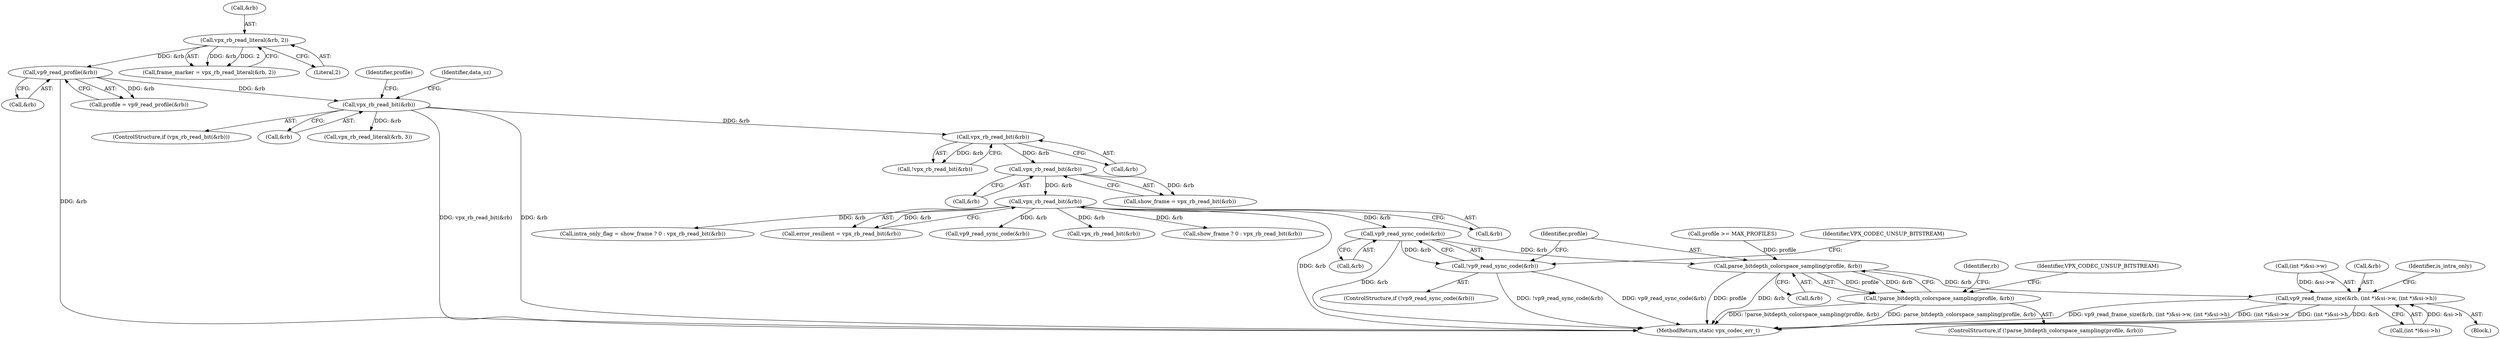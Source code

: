 digraph "0_Android_4974dcbd0289a2530df2ee2a25b5f92775df80da@API" {
"1000252" [label="(Call,vp9_read_sync_code(&rb))"];
"1000242" [label="(Call,vpx_rb_read_bit(&rb))"];
"1000237" [label="(Call,vpx_rb_read_bit(&rb))"];
"1000232" [label="(Call,vpx_rb_read_bit(&rb))"];
"1000201" [label="(Call,vpx_rb_read_bit(&rb))"];
"1000185" [label="(Call,vp9_read_profile(&rb))"];
"1000178" [label="(Call,vpx_rb_read_literal(&rb, 2))"];
"1000251" [label="(Call,!vp9_read_sync_code(&rb))"];
"1000259" [label="(Call,parse_bitdepth_colorspace_sampling(profile, &rb))"];
"1000258" [label="(Call,!parse_bitdepth_colorspace_sampling(profile, &rb))"];
"1000265" [label="(Call,vp9_read_frame_size(&rb, (int *)&si->w, (int *)&si->h))"];
"1000253" [label="(Call,&rb)"];
"1000183" [label="(Call,profile = vp9_read_profile(&rb))"];
"1000267" [label="(Identifier,rb)"];
"1000274" [label="(Call,(int *)&si->h)"];
"1000232" [label="(Call,vpx_rb_read_bit(&rb))"];
"1000264" [label="(Identifier,VPX_CODEC_UNSUP_BITSTREAM)"];
"1000200" [label="(ControlStructure,if (vpx_rb_read_bit(&rb)))"];
"1000251" [label="(Call,!vp9_read_sync_code(&rb))"];
"1000243" [label="(Call,&rb)"];
"1000265" [label="(Call,vp9_read_frame_size(&rb, (int *)&si->w, (int *)&si->h))"];
"1000202" [label="(Call,&rb)"];
"1000282" [label="(Call,intra_only_flag = show_frame ? 0 : vpx_rb_read_bit(&rb))"];
"1000208" [label="(Identifier,profile)"];
"1000268" [label="(Call,(int *)&si->w)"];
"1000235" [label="(Call,show_frame = vpx_rb_read_bit(&rb))"];
"1000266" [label="(Call,&rb)"];
"1000258" [label="(Call,!parse_bitdepth_colorspace_sampling(profile, &rb))"];
"1000201" [label="(Call,vpx_rb_read_bit(&rb))"];
"1000256" [label="(Identifier,VPX_CODEC_UNSUP_BITSTREAM)"];
"1000240" [label="(Call,error_resilient = vpx_rb_read_bit(&rb))"];
"1000237" [label="(Call,vpx_rb_read_bit(&rb))"];
"1000303" [label="(Call,vp9_read_sync_code(&rb))"];
"1000260" [label="(Identifier,profile)"];
"1000186" [label="(Call,&rb)"];
"1000185" [label="(Call,vp9_read_profile(&rb))"];
"1000176" [label="(Call,frame_marker = vpx_rb_read_literal(&rb, 2))"];
"1000215" [label="(Call,vpx_rb_read_literal(&rb, 3))"];
"1000242" [label="(Call,vpx_rb_read_bit(&rb))"];
"1000252" [label="(Call,vp9_read_sync_code(&rb))"];
"1000287" [label="(Call,vpx_rb_read_bit(&rb))"];
"1000181" [label="(Literal,2)"];
"1000284" [label="(Call,show_frame ? 0 : vpx_rb_read_bit(&rb))"];
"1000233" [label="(Call,&rb)"];
"1000223" [label="(Identifier,data_sz)"];
"1000259" [label="(Call,parse_bitdepth_colorspace_sampling(profile, &rb))"];
"1000178" [label="(Call,vpx_rb_read_literal(&rb, 2))"];
"1000231" [label="(Call,!vpx_rb_read_bit(&rb))"];
"1000238" [label="(Call,&rb)"];
"1000351" [label="(MethodReturn,static vpx_codec_err_t)"];
"1000261" [label="(Call,&rb)"];
"1000257" [label="(ControlStructure,if (!parse_bitdepth_colorspace_sampling(profile, &rb)))"];
"1000343" [label="(Identifier,is_intra_only)"];
"1000250" [label="(ControlStructure,if (!vp9_read_sync_code(&rb)))"];
"1000179" [label="(Call,&rb)"];
"1000195" [label="(Call,profile >= MAX_PROFILES)"];
"1000249" [label="(Block,)"];
"1000252" -> "1000251"  [label="AST: "];
"1000252" -> "1000253"  [label="CFG: "];
"1000253" -> "1000252"  [label="AST: "];
"1000251" -> "1000252"  [label="CFG: "];
"1000252" -> "1000351"  [label="DDG: &rb"];
"1000252" -> "1000251"  [label="DDG: &rb"];
"1000242" -> "1000252"  [label="DDG: &rb"];
"1000252" -> "1000259"  [label="DDG: &rb"];
"1000242" -> "1000240"  [label="AST: "];
"1000242" -> "1000243"  [label="CFG: "];
"1000243" -> "1000242"  [label="AST: "];
"1000240" -> "1000242"  [label="CFG: "];
"1000242" -> "1000351"  [label="DDG: &rb"];
"1000242" -> "1000240"  [label="DDG: &rb"];
"1000237" -> "1000242"  [label="DDG: &rb"];
"1000242" -> "1000282"  [label="DDG: &rb"];
"1000242" -> "1000284"  [label="DDG: &rb"];
"1000242" -> "1000287"  [label="DDG: &rb"];
"1000242" -> "1000303"  [label="DDG: &rb"];
"1000237" -> "1000235"  [label="AST: "];
"1000237" -> "1000238"  [label="CFG: "];
"1000238" -> "1000237"  [label="AST: "];
"1000235" -> "1000237"  [label="CFG: "];
"1000237" -> "1000235"  [label="DDG: &rb"];
"1000232" -> "1000237"  [label="DDG: &rb"];
"1000232" -> "1000231"  [label="AST: "];
"1000232" -> "1000233"  [label="CFG: "];
"1000233" -> "1000232"  [label="AST: "];
"1000231" -> "1000232"  [label="CFG: "];
"1000232" -> "1000231"  [label="DDG: &rb"];
"1000201" -> "1000232"  [label="DDG: &rb"];
"1000201" -> "1000200"  [label="AST: "];
"1000201" -> "1000202"  [label="CFG: "];
"1000202" -> "1000201"  [label="AST: "];
"1000208" -> "1000201"  [label="CFG: "];
"1000223" -> "1000201"  [label="CFG: "];
"1000201" -> "1000351"  [label="DDG: vpx_rb_read_bit(&rb)"];
"1000201" -> "1000351"  [label="DDG: &rb"];
"1000185" -> "1000201"  [label="DDG: &rb"];
"1000201" -> "1000215"  [label="DDG: &rb"];
"1000185" -> "1000183"  [label="AST: "];
"1000185" -> "1000186"  [label="CFG: "];
"1000186" -> "1000185"  [label="AST: "];
"1000183" -> "1000185"  [label="CFG: "];
"1000185" -> "1000351"  [label="DDG: &rb"];
"1000185" -> "1000183"  [label="DDG: &rb"];
"1000178" -> "1000185"  [label="DDG: &rb"];
"1000178" -> "1000176"  [label="AST: "];
"1000178" -> "1000181"  [label="CFG: "];
"1000179" -> "1000178"  [label="AST: "];
"1000181" -> "1000178"  [label="AST: "];
"1000176" -> "1000178"  [label="CFG: "];
"1000178" -> "1000176"  [label="DDG: &rb"];
"1000178" -> "1000176"  [label="DDG: 2"];
"1000251" -> "1000250"  [label="AST: "];
"1000256" -> "1000251"  [label="CFG: "];
"1000260" -> "1000251"  [label="CFG: "];
"1000251" -> "1000351"  [label="DDG: !vp9_read_sync_code(&rb)"];
"1000251" -> "1000351"  [label="DDG: vp9_read_sync_code(&rb)"];
"1000259" -> "1000258"  [label="AST: "];
"1000259" -> "1000261"  [label="CFG: "];
"1000260" -> "1000259"  [label="AST: "];
"1000261" -> "1000259"  [label="AST: "];
"1000258" -> "1000259"  [label="CFG: "];
"1000259" -> "1000351"  [label="DDG: profile"];
"1000259" -> "1000351"  [label="DDG: &rb"];
"1000259" -> "1000258"  [label="DDG: profile"];
"1000259" -> "1000258"  [label="DDG: &rb"];
"1000195" -> "1000259"  [label="DDG: profile"];
"1000259" -> "1000265"  [label="DDG: &rb"];
"1000258" -> "1000257"  [label="AST: "];
"1000264" -> "1000258"  [label="CFG: "];
"1000267" -> "1000258"  [label="CFG: "];
"1000258" -> "1000351"  [label="DDG: parse_bitdepth_colorspace_sampling(profile, &rb)"];
"1000258" -> "1000351"  [label="DDG: !parse_bitdepth_colorspace_sampling(profile, &rb)"];
"1000265" -> "1000249"  [label="AST: "];
"1000265" -> "1000274"  [label="CFG: "];
"1000266" -> "1000265"  [label="AST: "];
"1000268" -> "1000265"  [label="AST: "];
"1000274" -> "1000265"  [label="AST: "];
"1000343" -> "1000265"  [label="CFG: "];
"1000265" -> "1000351"  [label="DDG: vp9_read_frame_size(&rb, (int *)&si->w, (int *)&si->h)"];
"1000265" -> "1000351"  [label="DDG: (int *)&si->w"];
"1000265" -> "1000351"  [label="DDG: (int *)&si->h"];
"1000265" -> "1000351"  [label="DDG: &rb"];
"1000268" -> "1000265"  [label="DDG: &si->w"];
"1000274" -> "1000265"  [label="DDG: &si->h"];
}
